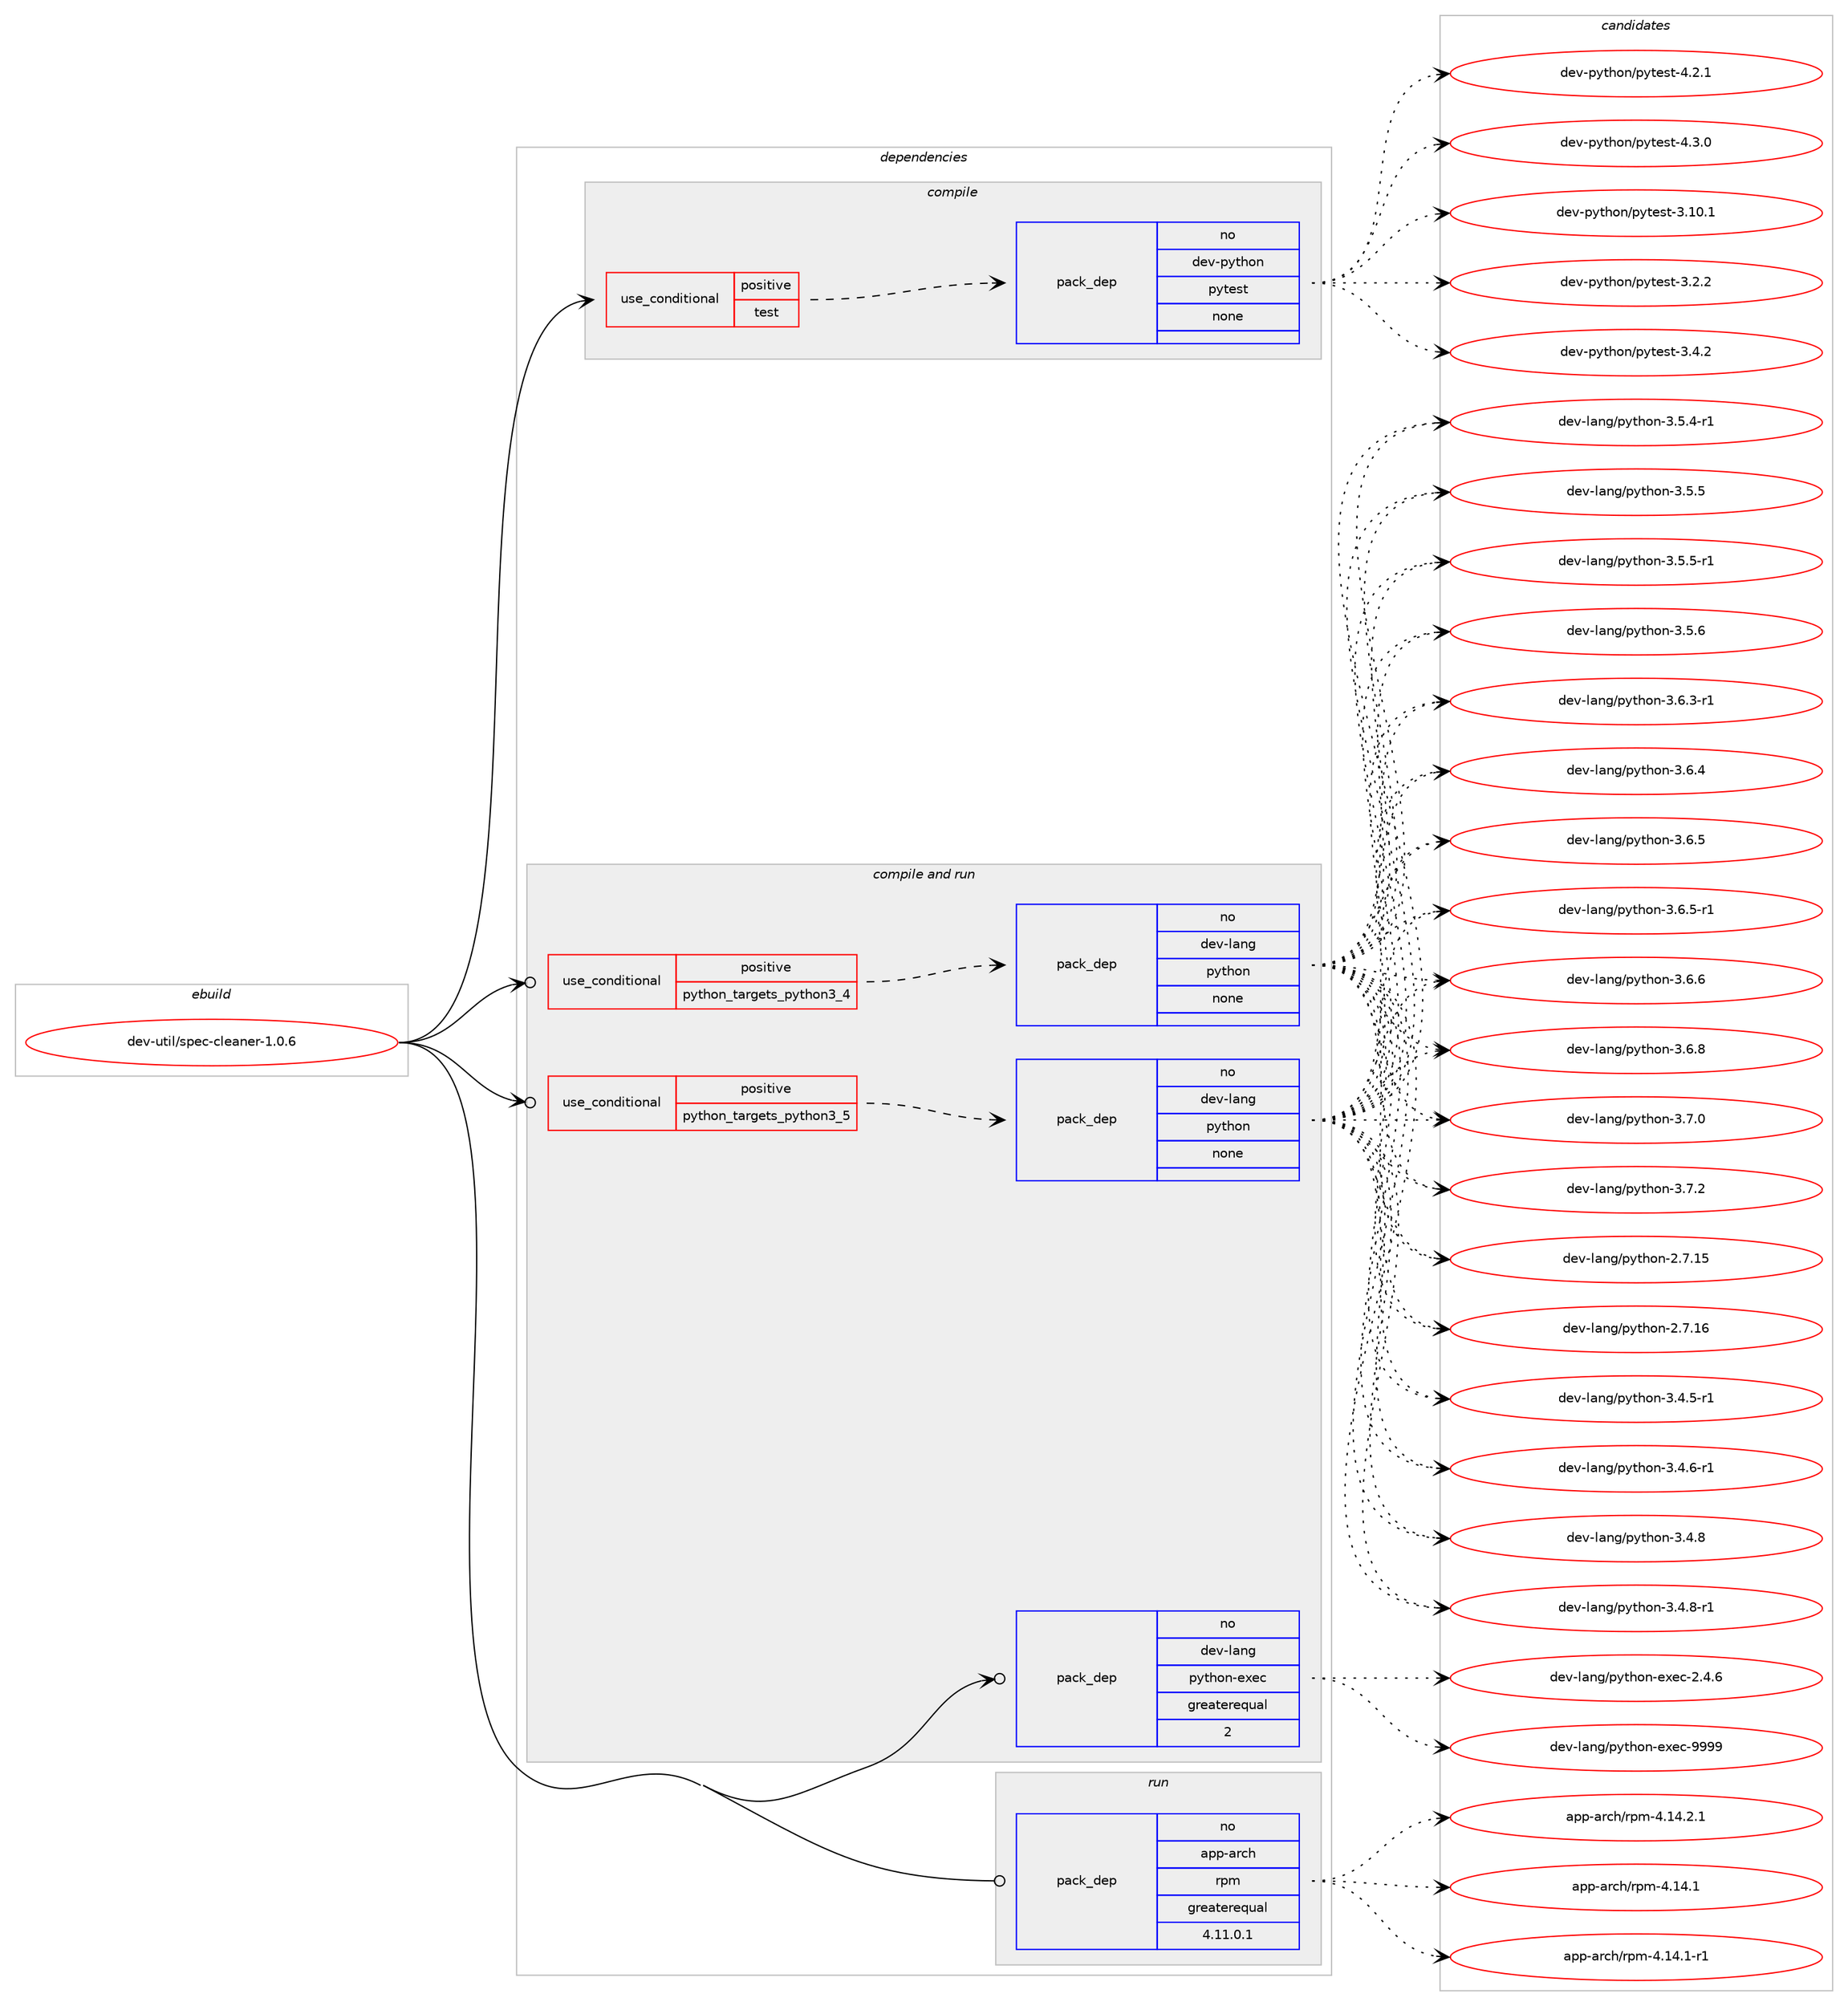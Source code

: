 digraph prolog {

# *************
# Graph options
# *************

newrank=true;
concentrate=true;
compound=true;
graph [rankdir=LR,fontname=Helvetica,fontsize=10,ranksep=1.5];#, ranksep=2.5, nodesep=0.2];
edge  [arrowhead=vee];
node  [fontname=Helvetica,fontsize=10];

# **********
# The ebuild
# **********

subgraph cluster_leftcol {
color=gray;
rank=same;
label=<<i>ebuild</i>>;
id [label="dev-util/spec-cleaner-1.0.6", color=red, width=4, href="../dev-util/spec-cleaner-1.0.6.svg"];
}

# ****************
# The dependencies
# ****************

subgraph cluster_midcol {
color=gray;
label=<<i>dependencies</i>>;
subgraph cluster_compile {
fillcolor="#eeeeee";
style=filled;
label=<<i>compile</i>>;
subgraph cond425075 {
dependency1549162 [label=<<TABLE BORDER="0" CELLBORDER="1" CELLSPACING="0" CELLPADDING="4"><TR><TD ROWSPAN="3" CELLPADDING="10">use_conditional</TD></TR><TR><TD>positive</TD></TR><TR><TD>test</TD></TR></TABLE>>, shape=none, color=red];
subgraph pack1100374 {
dependency1549163 [label=<<TABLE BORDER="0" CELLBORDER="1" CELLSPACING="0" CELLPADDING="4" WIDTH="220"><TR><TD ROWSPAN="6" CELLPADDING="30">pack_dep</TD></TR><TR><TD WIDTH="110">no</TD></TR><TR><TD>dev-python</TD></TR><TR><TD>pytest</TD></TR><TR><TD>none</TD></TR><TR><TD></TD></TR></TABLE>>, shape=none, color=blue];
}
dependency1549162:e -> dependency1549163:w [weight=20,style="dashed",arrowhead="vee"];
}
id:e -> dependency1549162:w [weight=20,style="solid",arrowhead="vee"];
}
subgraph cluster_compileandrun {
fillcolor="#eeeeee";
style=filled;
label=<<i>compile and run</i>>;
subgraph cond425076 {
dependency1549164 [label=<<TABLE BORDER="0" CELLBORDER="1" CELLSPACING="0" CELLPADDING="4"><TR><TD ROWSPAN="3" CELLPADDING="10">use_conditional</TD></TR><TR><TD>positive</TD></TR><TR><TD>python_targets_python3_4</TD></TR></TABLE>>, shape=none, color=red];
subgraph pack1100375 {
dependency1549165 [label=<<TABLE BORDER="0" CELLBORDER="1" CELLSPACING="0" CELLPADDING="4" WIDTH="220"><TR><TD ROWSPAN="6" CELLPADDING="30">pack_dep</TD></TR><TR><TD WIDTH="110">no</TD></TR><TR><TD>dev-lang</TD></TR><TR><TD>python</TD></TR><TR><TD>none</TD></TR><TR><TD></TD></TR></TABLE>>, shape=none, color=blue];
}
dependency1549164:e -> dependency1549165:w [weight=20,style="dashed",arrowhead="vee"];
}
id:e -> dependency1549164:w [weight=20,style="solid",arrowhead="odotvee"];
subgraph cond425077 {
dependency1549166 [label=<<TABLE BORDER="0" CELLBORDER="1" CELLSPACING="0" CELLPADDING="4"><TR><TD ROWSPAN="3" CELLPADDING="10">use_conditional</TD></TR><TR><TD>positive</TD></TR><TR><TD>python_targets_python3_5</TD></TR></TABLE>>, shape=none, color=red];
subgraph pack1100376 {
dependency1549167 [label=<<TABLE BORDER="0" CELLBORDER="1" CELLSPACING="0" CELLPADDING="4" WIDTH="220"><TR><TD ROWSPAN="6" CELLPADDING="30">pack_dep</TD></TR><TR><TD WIDTH="110">no</TD></TR><TR><TD>dev-lang</TD></TR><TR><TD>python</TD></TR><TR><TD>none</TD></TR><TR><TD></TD></TR></TABLE>>, shape=none, color=blue];
}
dependency1549166:e -> dependency1549167:w [weight=20,style="dashed",arrowhead="vee"];
}
id:e -> dependency1549166:w [weight=20,style="solid",arrowhead="odotvee"];
subgraph pack1100377 {
dependency1549168 [label=<<TABLE BORDER="0" CELLBORDER="1" CELLSPACING="0" CELLPADDING="4" WIDTH="220"><TR><TD ROWSPAN="6" CELLPADDING="30">pack_dep</TD></TR><TR><TD WIDTH="110">no</TD></TR><TR><TD>dev-lang</TD></TR><TR><TD>python-exec</TD></TR><TR><TD>greaterequal</TD></TR><TR><TD>2</TD></TR></TABLE>>, shape=none, color=blue];
}
id:e -> dependency1549168:w [weight=20,style="solid",arrowhead="odotvee"];
}
subgraph cluster_run {
fillcolor="#eeeeee";
style=filled;
label=<<i>run</i>>;
subgraph pack1100378 {
dependency1549169 [label=<<TABLE BORDER="0" CELLBORDER="1" CELLSPACING="0" CELLPADDING="4" WIDTH="220"><TR><TD ROWSPAN="6" CELLPADDING="30">pack_dep</TD></TR><TR><TD WIDTH="110">no</TD></TR><TR><TD>app-arch</TD></TR><TR><TD>rpm</TD></TR><TR><TD>greaterequal</TD></TR><TR><TD>4.11.0.1</TD></TR></TABLE>>, shape=none, color=blue];
}
id:e -> dependency1549169:w [weight=20,style="solid",arrowhead="odot"];
}
}

# **************
# The candidates
# **************

subgraph cluster_choices {
rank=same;
color=gray;
label=<<i>candidates</i>>;

subgraph choice1100374 {
color=black;
nodesep=1;
choice100101118451121211161041111104711212111610111511645514649484649 [label="dev-python/pytest-3.10.1", color=red, width=4,href="../dev-python/pytest-3.10.1.svg"];
choice1001011184511212111610411111047112121116101115116455146504650 [label="dev-python/pytest-3.2.2", color=red, width=4,href="../dev-python/pytest-3.2.2.svg"];
choice1001011184511212111610411111047112121116101115116455146524650 [label="dev-python/pytest-3.4.2", color=red, width=4,href="../dev-python/pytest-3.4.2.svg"];
choice1001011184511212111610411111047112121116101115116455246504649 [label="dev-python/pytest-4.2.1", color=red, width=4,href="../dev-python/pytest-4.2.1.svg"];
choice1001011184511212111610411111047112121116101115116455246514648 [label="dev-python/pytest-4.3.0", color=red, width=4,href="../dev-python/pytest-4.3.0.svg"];
dependency1549163:e -> choice100101118451121211161041111104711212111610111511645514649484649:w [style=dotted,weight="100"];
dependency1549163:e -> choice1001011184511212111610411111047112121116101115116455146504650:w [style=dotted,weight="100"];
dependency1549163:e -> choice1001011184511212111610411111047112121116101115116455146524650:w [style=dotted,weight="100"];
dependency1549163:e -> choice1001011184511212111610411111047112121116101115116455246504649:w [style=dotted,weight="100"];
dependency1549163:e -> choice1001011184511212111610411111047112121116101115116455246514648:w [style=dotted,weight="100"];
}
subgraph choice1100375 {
color=black;
nodesep=1;
choice10010111845108971101034711212111610411111045504655464953 [label="dev-lang/python-2.7.15", color=red, width=4,href="../dev-lang/python-2.7.15.svg"];
choice10010111845108971101034711212111610411111045504655464954 [label="dev-lang/python-2.7.16", color=red, width=4,href="../dev-lang/python-2.7.16.svg"];
choice1001011184510897110103471121211161041111104551465246534511449 [label="dev-lang/python-3.4.5-r1", color=red, width=4,href="../dev-lang/python-3.4.5-r1.svg"];
choice1001011184510897110103471121211161041111104551465246544511449 [label="dev-lang/python-3.4.6-r1", color=red, width=4,href="../dev-lang/python-3.4.6-r1.svg"];
choice100101118451089711010347112121116104111110455146524656 [label="dev-lang/python-3.4.8", color=red, width=4,href="../dev-lang/python-3.4.8.svg"];
choice1001011184510897110103471121211161041111104551465246564511449 [label="dev-lang/python-3.4.8-r1", color=red, width=4,href="../dev-lang/python-3.4.8-r1.svg"];
choice1001011184510897110103471121211161041111104551465346524511449 [label="dev-lang/python-3.5.4-r1", color=red, width=4,href="../dev-lang/python-3.5.4-r1.svg"];
choice100101118451089711010347112121116104111110455146534653 [label="dev-lang/python-3.5.5", color=red, width=4,href="../dev-lang/python-3.5.5.svg"];
choice1001011184510897110103471121211161041111104551465346534511449 [label="dev-lang/python-3.5.5-r1", color=red, width=4,href="../dev-lang/python-3.5.5-r1.svg"];
choice100101118451089711010347112121116104111110455146534654 [label="dev-lang/python-3.5.6", color=red, width=4,href="../dev-lang/python-3.5.6.svg"];
choice1001011184510897110103471121211161041111104551465446514511449 [label="dev-lang/python-3.6.3-r1", color=red, width=4,href="../dev-lang/python-3.6.3-r1.svg"];
choice100101118451089711010347112121116104111110455146544652 [label="dev-lang/python-3.6.4", color=red, width=4,href="../dev-lang/python-3.6.4.svg"];
choice100101118451089711010347112121116104111110455146544653 [label="dev-lang/python-3.6.5", color=red, width=4,href="../dev-lang/python-3.6.5.svg"];
choice1001011184510897110103471121211161041111104551465446534511449 [label="dev-lang/python-3.6.5-r1", color=red, width=4,href="../dev-lang/python-3.6.5-r1.svg"];
choice100101118451089711010347112121116104111110455146544654 [label="dev-lang/python-3.6.6", color=red, width=4,href="../dev-lang/python-3.6.6.svg"];
choice100101118451089711010347112121116104111110455146544656 [label="dev-lang/python-3.6.8", color=red, width=4,href="../dev-lang/python-3.6.8.svg"];
choice100101118451089711010347112121116104111110455146554648 [label="dev-lang/python-3.7.0", color=red, width=4,href="../dev-lang/python-3.7.0.svg"];
choice100101118451089711010347112121116104111110455146554650 [label="dev-lang/python-3.7.2", color=red, width=4,href="../dev-lang/python-3.7.2.svg"];
dependency1549165:e -> choice10010111845108971101034711212111610411111045504655464953:w [style=dotted,weight="100"];
dependency1549165:e -> choice10010111845108971101034711212111610411111045504655464954:w [style=dotted,weight="100"];
dependency1549165:e -> choice1001011184510897110103471121211161041111104551465246534511449:w [style=dotted,weight="100"];
dependency1549165:e -> choice1001011184510897110103471121211161041111104551465246544511449:w [style=dotted,weight="100"];
dependency1549165:e -> choice100101118451089711010347112121116104111110455146524656:w [style=dotted,weight="100"];
dependency1549165:e -> choice1001011184510897110103471121211161041111104551465246564511449:w [style=dotted,weight="100"];
dependency1549165:e -> choice1001011184510897110103471121211161041111104551465346524511449:w [style=dotted,weight="100"];
dependency1549165:e -> choice100101118451089711010347112121116104111110455146534653:w [style=dotted,weight="100"];
dependency1549165:e -> choice1001011184510897110103471121211161041111104551465346534511449:w [style=dotted,weight="100"];
dependency1549165:e -> choice100101118451089711010347112121116104111110455146534654:w [style=dotted,weight="100"];
dependency1549165:e -> choice1001011184510897110103471121211161041111104551465446514511449:w [style=dotted,weight="100"];
dependency1549165:e -> choice100101118451089711010347112121116104111110455146544652:w [style=dotted,weight="100"];
dependency1549165:e -> choice100101118451089711010347112121116104111110455146544653:w [style=dotted,weight="100"];
dependency1549165:e -> choice1001011184510897110103471121211161041111104551465446534511449:w [style=dotted,weight="100"];
dependency1549165:e -> choice100101118451089711010347112121116104111110455146544654:w [style=dotted,weight="100"];
dependency1549165:e -> choice100101118451089711010347112121116104111110455146544656:w [style=dotted,weight="100"];
dependency1549165:e -> choice100101118451089711010347112121116104111110455146554648:w [style=dotted,weight="100"];
dependency1549165:e -> choice100101118451089711010347112121116104111110455146554650:w [style=dotted,weight="100"];
}
subgraph choice1100376 {
color=black;
nodesep=1;
choice10010111845108971101034711212111610411111045504655464953 [label="dev-lang/python-2.7.15", color=red, width=4,href="../dev-lang/python-2.7.15.svg"];
choice10010111845108971101034711212111610411111045504655464954 [label="dev-lang/python-2.7.16", color=red, width=4,href="../dev-lang/python-2.7.16.svg"];
choice1001011184510897110103471121211161041111104551465246534511449 [label="dev-lang/python-3.4.5-r1", color=red, width=4,href="../dev-lang/python-3.4.5-r1.svg"];
choice1001011184510897110103471121211161041111104551465246544511449 [label="dev-lang/python-3.4.6-r1", color=red, width=4,href="../dev-lang/python-3.4.6-r1.svg"];
choice100101118451089711010347112121116104111110455146524656 [label="dev-lang/python-3.4.8", color=red, width=4,href="../dev-lang/python-3.4.8.svg"];
choice1001011184510897110103471121211161041111104551465246564511449 [label="dev-lang/python-3.4.8-r1", color=red, width=4,href="../dev-lang/python-3.4.8-r1.svg"];
choice1001011184510897110103471121211161041111104551465346524511449 [label="dev-lang/python-3.5.4-r1", color=red, width=4,href="../dev-lang/python-3.5.4-r1.svg"];
choice100101118451089711010347112121116104111110455146534653 [label="dev-lang/python-3.5.5", color=red, width=4,href="../dev-lang/python-3.5.5.svg"];
choice1001011184510897110103471121211161041111104551465346534511449 [label="dev-lang/python-3.5.5-r1", color=red, width=4,href="../dev-lang/python-3.5.5-r1.svg"];
choice100101118451089711010347112121116104111110455146534654 [label="dev-lang/python-3.5.6", color=red, width=4,href="../dev-lang/python-3.5.6.svg"];
choice1001011184510897110103471121211161041111104551465446514511449 [label="dev-lang/python-3.6.3-r1", color=red, width=4,href="../dev-lang/python-3.6.3-r1.svg"];
choice100101118451089711010347112121116104111110455146544652 [label="dev-lang/python-3.6.4", color=red, width=4,href="../dev-lang/python-3.6.4.svg"];
choice100101118451089711010347112121116104111110455146544653 [label="dev-lang/python-3.6.5", color=red, width=4,href="../dev-lang/python-3.6.5.svg"];
choice1001011184510897110103471121211161041111104551465446534511449 [label="dev-lang/python-3.6.5-r1", color=red, width=4,href="../dev-lang/python-3.6.5-r1.svg"];
choice100101118451089711010347112121116104111110455146544654 [label="dev-lang/python-3.6.6", color=red, width=4,href="../dev-lang/python-3.6.6.svg"];
choice100101118451089711010347112121116104111110455146544656 [label="dev-lang/python-3.6.8", color=red, width=4,href="../dev-lang/python-3.6.8.svg"];
choice100101118451089711010347112121116104111110455146554648 [label="dev-lang/python-3.7.0", color=red, width=4,href="../dev-lang/python-3.7.0.svg"];
choice100101118451089711010347112121116104111110455146554650 [label="dev-lang/python-3.7.2", color=red, width=4,href="../dev-lang/python-3.7.2.svg"];
dependency1549167:e -> choice10010111845108971101034711212111610411111045504655464953:w [style=dotted,weight="100"];
dependency1549167:e -> choice10010111845108971101034711212111610411111045504655464954:w [style=dotted,weight="100"];
dependency1549167:e -> choice1001011184510897110103471121211161041111104551465246534511449:w [style=dotted,weight="100"];
dependency1549167:e -> choice1001011184510897110103471121211161041111104551465246544511449:w [style=dotted,weight="100"];
dependency1549167:e -> choice100101118451089711010347112121116104111110455146524656:w [style=dotted,weight="100"];
dependency1549167:e -> choice1001011184510897110103471121211161041111104551465246564511449:w [style=dotted,weight="100"];
dependency1549167:e -> choice1001011184510897110103471121211161041111104551465346524511449:w [style=dotted,weight="100"];
dependency1549167:e -> choice100101118451089711010347112121116104111110455146534653:w [style=dotted,weight="100"];
dependency1549167:e -> choice1001011184510897110103471121211161041111104551465346534511449:w [style=dotted,weight="100"];
dependency1549167:e -> choice100101118451089711010347112121116104111110455146534654:w [style=dotted,weight="100"];
dependency1549167:e -> choice1001011184510897110103471121211161041111104551465446514511449:w [style=dotted,weight="100"];
dependency1549167:e -> choice100101118451089711010347112121116104111110455146544652:w [style=dotted,weight="100"];
dependency1549167:e -> choice100101118451089711010347112121116104111110455146544653:w [style=dotted,weight="100"];
dependency1549167:e -> choice1001011184510897110103471121211161041111104551465446534511449:w [style=dotted,weight="100"];
dependency1549167:e -> choice100101118451089711010347112121116104111110455146544654:w [style=dotted,weight="100"];
dependency1549167:e -> choice100101118451089711010347112121116104111110455146544656:w [style=dotted,weight="100"];
dependency1549167:e -> choice100101118451089711010347112121116104111110455146554648:w [style=dotted,weight="100"];
dependency1549167:e -> choice100101118451089711010347112121116104111110455146554650:w [style=dotted,weight="100"];
}
subgraph choice1100377 {
color=black;
nodesep=1;
choice1001011184510897110103471121211161041111104510112010199455046524654 [label="dev-lang/python-exec-2.4.6", color=red, width=4,href="../dev-lang/python-exec-2.4.6.svg"];
choice10010111845108971101034711212111610411111045101120101994557575757 [label="dev-lang/python-exec-9999", color=red, width=4,href="../dev-lang/python-exec-9999.svg"];
dependency1549168:e -> choice1001011184510897110103471121211161041111104510112010199455046524654:w [style=dotted,weight="100"];
dependency1549168:e -> choice10010111845108971101034711212111610411111045101120101994557575757:w [style=dotted,weight="100"];
}
subgraph choice1100378 {
color=black;
nodesep=1;
choice971121124597114991044711411210945524649524649 [label="app-arch/rpm-4.14.1", color=red, width=4,href="../app-arch/rpm-4.14.1.svg"];
choice9711211245971149910447114112109455246495246494511449 [label="app-arch/rpm-4.14.1-r1", color=red, width=4,href="../app-arch/rpm-4.14.1-r1.svg"];
choice9711211245971149910447114112109455246495246504649 [label="app-arch/rpm-4.14.2.1", color=red, width=4,href="../app-arch/rpm-4.14.2.1.svg"];
dependency1549169:e -> choice971121124597114991044711411210945524649524649:w [style=dotted,weight="100"];
dependency1549169:e -> choice9711211245971149910447114112109455246495246494511449:w [style=dotted,weight="100"];
dependency1549169:e -> choice9711211245971149910447114112109455246495246504649:w [style=dotted,weight="100"];
}
}

}
